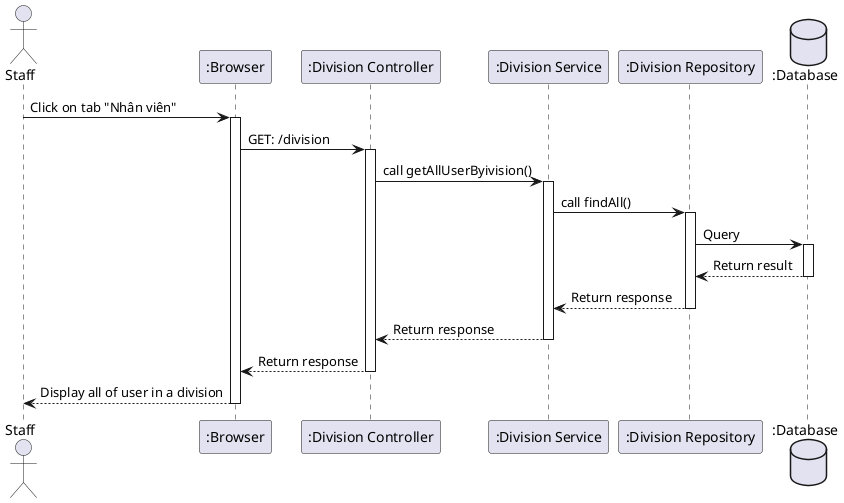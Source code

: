 @startuml

actor Staff as user
participant ":Browser" as a
participant ":Division Controller" as b
participant ":Division Service" as c
participant ":Division Repository" as d
database ":Database" as e

user -> a++: Click on tab "Nhân viên"
a -> b++: GET: /division
b -> c++: call getAllUserByivision()
c -> d++: call findAll()
d -> e++: Query
e --> d--: Return result
d --> c--: Return response
c --> b--: Return response
b --> a--: Return response
a --> user--: Display all of user in a division
@enduml